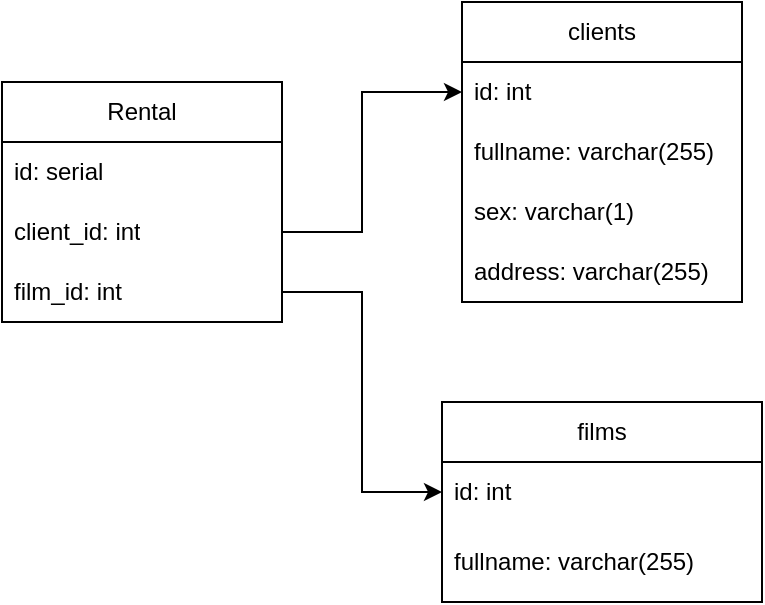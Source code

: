 <mxfile version="24.0.4" type="device">
  <diagram name="Page-1" id="929967ad-93f9-6ef4-fab6-5d389245f69c">
    <mxGraphModel dx="1195" dy="650" grid="1" gridSize="10" guides="1" tooltips="1" connect="1" arrows="1" fold="1" page="1" pageScale="1.5" pageWidth="1169" pageHeight="826" background="none" math="0" shadow="0">
      <root>
        <mxCell id="0" style=";html=1;" />
        <mxCell id="1" style=";html=1;" parent="0" />
        <mxCell id="tZDrAXTlKugC-SL9swha-1" value="Rental" style="swimlane;fontStyle=0;childLayout=stackLayout;horizontal=1;startSize=30;horizontalStack=0;resizeParent=1;resizeParentMax=0;resizeLast=0;collapsible=1;marginBottom=0;whiteSpace=wrap;html=1;" parent="1" vertex="1">
          <mxGeometry x="660" y="660" width="140" height="120" as="geometry" />
        </mxCell>
        <mxCell id="tZDrAXTlKugC-SL9swha-2" value="id: serial" style="text;strokeColor=none;fillColor=none;align=left;verticalAlign=middle;spacingLeft=4;spacingRight=4;overflow=hidden;points=[[0,0.5],[1,0.5]];portConstraint=eastwest;rotatable=0;whiteSpace=wrap;html=1;" parent="tZDrAXTlKugC-SL9swha-1" vertex="1">
          <mxGeometry y="30" width="140" height="30" as="geometry" />
        </mxCell>
        <mxCell id="tZDrAXTlKugC-SL9swha-3" value="client_id: int" style="text;strokeColor=none;fillColor=none;align=left;verticalAlign=middle;spacingLeft=4;spacingRight=4;overflow=hidden;points=[[0,0.5],[1,0.5]];portConstraint=eastwest;rotatable=0;whiteSpace=wrap;html=1;" parent="tZDrAXTlKugC-SL9swha-1" vertex="1">
          <mxGeometry y="60" width="140" height="30" as="geometry" />
        </mxCell>
        <mxCell id="tZDrAXTlKugC-SL9swha-4" value="film_id: int" style="text;strokeColor=none;fillColor=none;align=left;verticalAlign=middle;spacingLeft=4;spacingRight=4;overflow=hidden;points=[[0,0.5],[1,0.5]];portConstraint=eastwest;rotatable=0;whiteSpace=wrap;html=1;" parent="tZDrAXTlKugC-SL9swha-1" vertex="1">
          <mxGeometry y="90" width="140" height="30" as="geometry" />
        </mxCell>
        <mxCell id="tZDrAXTlKugC-SL9swha-5" value="clients" style="swimlane;fontStyle=0;childLayout=stackLayout;horizontal=1;startSize=30;horizontalStack=0;resizeParent=1;resizeParentMax=0;resizeLast=0;collapsible=1;marginBottom=0;whiteSpace=wrap;html=1;" parent="1" vertex="1">
          <mxGeometry x="890" y="620" width="140" height="150" as="geometry" />
        </mxCell>
        <mxCell id="tZDrAXTlKugC-SL9swha-6" value="id: int" style="text;strokeColor=none;fillColor=none;align=left;verticalAlign=middle;spacingLeft=4;spacingRight=4;overflow=hidden;points=[[0,0.5],[1,0.5]];portConstraint=eastwest;rotatable=0;whiteSpace=wrap;html=1;" parent="tZDrAXTlKugC-SL9swha-5" vertex="1">
          <mxGeometry y="30" width="140" height="30" as="geometry" />
        </mxCell>
        <mxCell id="tZDrAXTlKugC-SL9swha-7" value="fullname: varchar(255)" style="text;strokeColor=none;fillColor=none;align=left;verticalAlign=middle;spacingLeft=4;spacingRight=4;overflow=hidden;points=[[0,0.5],[1,0.5]];portConstraint=eastwest;rotatable=0;whiteSpace=wrap;html=1;" parent="tZDrAXTlKugC-SL9swha-5" vertex="1">
          <mxGeometry y="60" width="140" height="30" as="geometry" />
        </mxCell>
        <mxCell id="lRG7NI7oSJdls48mxSor-1" value="sex: varchar(1)" style="text;strokeColor=none;fillColor=none;align=left;verticalAlign=middle;spacingLeft=4;spacingRight=4;overflow=hidden;points=[[0,0.5],[1,0.5]];portConstraint=eastwest;rotatable=0;whiteSpace=wrap;html=1;" vertex="1" parent="tZDrAXTlKugC-SL9swha-5">
          <mxGeometry y="90" width="140" height="30" as="geometry" />
        </mxCell>
        <mxCell id="tZDrAXTlKugC-SL9swha-8" value="address: varchar(255)" style="text;strokeColor=none;fillColor=none;align=left;verticalAlign=middle;spacingLeft=4;spacingRight=4;overflow=hidden;points=[[0,0.5],[1,0.5]];portConstraint=eastwest;rotatable=0;whiteSpace=wrap;html=1;" parent="tZDrAXTlKugC-SL9swha-5" vertex="1">
          <mxGeometry y="120" width="140" height="30" as="geometry" />
        </mxCell>
        <mxCell id="tZDrAXTlKugC-SL9swha-9" value="" style="endArrow=classic;html=1;rounded=0;exitX=1;exitY=0.5;exitDx=0;exitDy=0;entryX=0;entryY=0.5;entryDx=0;entryDy=0;" parent="1" source="tZDrAXTlKugC-SL9swha-3" target="tZDrAXTlKugC-SL9swha-6" edge="1">
          <mxGeometry width="50" height="50" relative="1" as="geometry">
            <mxPoint x="640" y="730" as="sourcePoint" />
            <mxPoint x="610" y="810" as="targetPoint" />
            <Array as="points">
              <mxPoint x="840" y="735" />
              <mxPoint x="840" y="665" />
            </Array>
          </mxGeometry>
        </mxCell>
        <mxCell id="tZDrAXTlKugC-SL9swha-10" value="films" style="swimlane;fontStyle=0;childLayout=stackLayout;horizontal=1;startSize=30;horizontalStack=0;resizeParent=1;resizeParentMax=0;resizeLast=0;collapsible=1;marginBottom=0;whiteSpace=wrap;html=1;" parent="1" vertex="1">
          <mxGeometry x="880" y="820" width="160" height="100" as="geometry">
            <mxRectangle x="870" y="680" width="120" height="30" as="alternateBounds" />
          </mxGeometry>
        </mxCell>
        <mxCell id="tZDrAXTlKugC-SL9swha-11" value="id: int" style="text;strokeColor=none;fillColor=none;align=left;verticalAlign=middle;spacingLeft=4;spacingRight=4;overflow=hidden;points=[[0,0.5],[1,0.5]];portConstraint=eastwest;rotatable=0;whiteSpace=wrap;html=1;" parent="tZDrAXTlKugC-SL9swha-10" vertex="1">
          <mxGeometry y="30" width="160" height="30" as="geometry" />
        </mxCell>
        <mxCell id="tZDrAXTlKugC-SL9swha-12" value="fullname: varchar(255)" style="text;strokeColor=none;fillColor=none;align=left;verticalAlign=middle;spacingLeft=4;spacingRight=4;overflow=hidden;points=[[0,0.5],[1,0.5]];portConstraint=eastwest;rotatable=0;whiteSpace=wrap;html=1;" parent="tZDrAXTlKugC-SL9swha-10" vertex="1">
          <mxGeometry y="60" width="160" height="40" as="geometry" />
        </mxCell>
        <mxCell id="tZDrAXTlKugC-SL9swha-16" style="edgeStyle=orthogonalEdgeStyle;rounded=0;orthogonalLoop=1;jettySize=auto;html=1;entryX=0;entryY=0.5;entryDx=0;entryDy=0;" parent="1" source="tZDrAXTlKugC-SL9swha-4" target="tZDrAXTlKugC-SL9swha-11" edge="1">
          <mxGeometry relative="1" as="geometry" />
        </mxCell>
      </root>
    </mxGraphModel>
  </diagram>
</mxfile>
